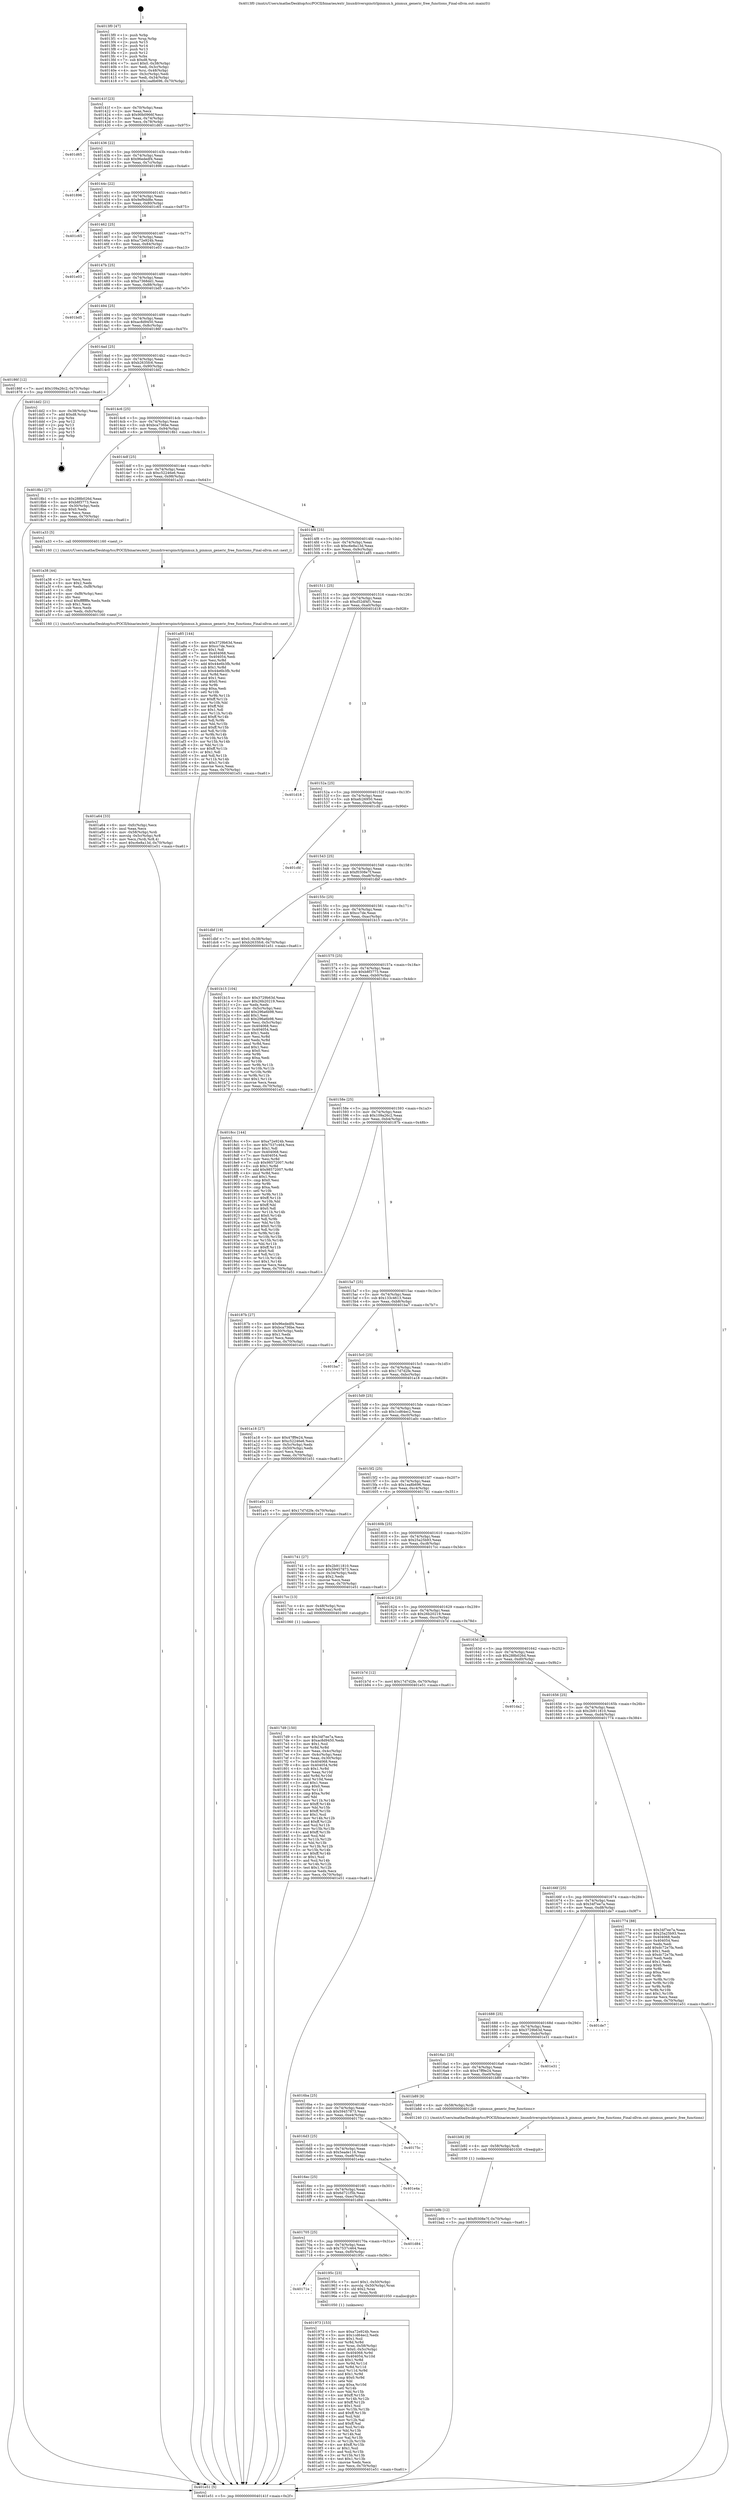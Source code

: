 digraph "0x4013f0" {
  label = "0x4013f0 (/mnt/c/Users/mathe/Desktop/tcc/POCII/binaries/extr_linuxdriverspinctrlpinmux.h_pinmux_generic_free_functions_Final-ollvm.out::main(0))"
  labelloc = "t"
  node[shape=record]

  Entry [label="",width=0.3,height=0.3,shape=circle,fillcolor=black,style=filled]
  "0x40141f" [label="{
     0x40141f [23]\l
     | [instrs]\l
     &nbsp;&nbsp;0x40141f \<+3\>: mov -0x70(%rbp),%eax\l
     &nbsp;&nbsp;0x401422 \<+2\>: mov %eax,%ecx\l
     &nbsp;&nbsp;0x401424 \<+6\>: sub $0x90b0966f,%ecx\l
     &nbsp;&nbsp;0x40142a \<+3\>: mov %eax,-0x74(%rbp)\l
     &nbsp;&nbsp;0x40142d \<+3\>: mov %ecx,-0x78(%rbp)\l
     &nbsp;&nbsp;0x401430 \<+6\>: je 0000000000401d65 \<main+0x975\>\l
  }"]
  "0x401d65" [label="{
     0x401d65\l
  }", style=dashed]
  "0x401436" [label="{
     0x401436 [22]\l
     | [instrs]\l
     &nbsp;&nbsp;0x401436 \<+5\>: jmp 000000000040143b \<main+0x4b\>\l
     &nbsp;&nbsp;0x40143b \<+3\>: mov -0x74(%rbp),%eax\l
     &nbsp;&nbsp;0x40143e \<+5\>: sub $0x96ededf4,%eax\l
     &nbsp;&nbsp;0x401443 \<+3\>: mov %eax,-0x7c(%rbp)\l
     &nbsp;&nbsp;0x401446 \<+6\>: je 0000000000401896 \<main+0x4a6\>\l
  }"]
  Exit [label="",width=0.3,height=0.3,shape=circle,fillcolor=black,style=filled,peripheries=2]
  "0x401896" [label="{
     0x401896\l
  }", style=dashed]
  "0x40144c" [label="{
     0x40144c [22]\l
     | [instrs]\l
     &nbsp;&nbsp;0x40144c \<+5\>: jmp 0000000000401451 \<main+0x61\>\l
     &nbsp;&nbsp;0x401451 \<+3\>: mov -0x74(%rbp),%eax\l
     &nbsp;&nbsp;0x401454 \<+5\>: sub $0x9ef9dd8e,%eax\l
     &nbsp;&nbsp;0x401459 \<+3\>: mov %eax,-0x80(%rbp)\l
     &nbsp;&nbsp;0x40145c \<+6\>: je 0000000000401c65 \<main+0x875\>\l
  }"]
  "0x401b9b" [label="{
     0x401b9b [12]\l
     | [instrs]\l
     &nbsp;&nbsp;0x401b9b \<+7\>: movl $0xf0308e7f,-0x70(%rbp)\l
     &nbsp;&nbsp;0x401ba2 \<+5\>: jmp 0000000000401e51 \<main+0xa61\>\l
  }"]
  "0x401c65" [label="{
     0x401c65\l
  }", style=dashed]
  "0x401462" [label="{
     0x401462 [25]\l
     | [instrs]\l
     &nbsp;&nbsp;0x401462 \<+5\>: jmp 0000000000401467 \<main+0x77\>\l
     &nbsp;&nbsp;0x401467 \<+3\>: mov -0x74(%rbp),%eax\l
     &nbsp;&nbsp;0x40146a \<+5\>: sub $0xa72e924b,%eax\l
     &nbsp;&nbsp;0x40146f \<+6\>: mov %eax,-0x84(%rbp)\l
     &nbsp;&nbsp;0x401475 \<+6\>: je 0000000000401e03 \<main+0xa13\>\l
  }"]
  "0x401b92" [label="{
     0x401b92 [9]\l
     | [instrs]\l
     &nbsp;&nbsp;0x401b92 \<+4\>: mov -0x58(%rbp),%rdi\l
     &nbsp;&nbsp;0x401b96 \<+5\>: call 0000000000401030 \<free@plt\>\l
     | [calls]\l
     &nbsp;&nbsp;0x401030 \{1\} (unknown)\l
  }"]
  "0x401e03" [label="{
     0x401e03\l
  }", style=dashed]
  "0x40147b" [label="{
     0x40147b [25]\l
     | [instrs]\l
     &nbsp;&nbsp;0x40147b \<+5\>: jmp 0000000000401480 \<main+0x90\>\l
     &nbsp;&nbsp;0x401480 \<+3\>: mov -0x74(%rbp),%eax\l
     &nbsp;&nbsp;0x401483 \<+5\>: sub $0xa7368dd1,%eax\l
     &nbsp;&nbsp;0x401488 \<+6\>: mov %eax,-0x88(%rbp)\l
     &nbsp;&nbsp;0x40148e \<+6\>: je 0000000000401bd5 \<main+0x7e5\>\l
  }"]
  "0x401a64" [label="{
     0x401a64 [33]\l
     | [instrs]\l
     &nbsp;&nbsp;0x401a64 \<+6\>: mov -0xfc(%rbp),%ecx\l
     &nbsp;&nbsp;0x401a6a \<+3\>: imul %eax,%ecx\l
     &nbsp;&nbsp;0x401a6d \<+4\>: mov -0x58(%rbp),%rdi\l
     &nbsp;&nbsp;0x401a71 \<+4\>: movslq -0x5c(%rbp),%r8\l
     &nbsp;&nbsp;0x401a75 \<+4\>: mov %ecx,(%rdi,%r8,4)\l
     &nbsp;&nbsp;0x401a79 \<+7\>: movl $0xc6e8a13d,-0x70(%rbp)\l
     &nbsp;&nbsp;0x401a80 \<+5\>: jmp 0000000000401e51 \<main+0xa61\>\l
  }"]
  "0x401bd5" [label="{
     0x401bd5\l
  }", style=dashed]
  "0x401494" [label="{
     0x401494 [25]\l
     | [instrs]\l
     &nbsp;&nbsp;0x401494 \<+5\>: jmp 0000000000401499 \<main+0xa9\>\l
     &nbsp;&nbsp;0x401499 \<+3\>: mov -0x74(%rbp),%eax\l
     &nbsp;&nbsp;0x40149c \<+5\>: sub $0xac8d9450,%eax\l
     &nbsp;&nbsp;0x4014a1 \<+6\>: mov %eax,-0x8c(%rbp)\l
     &nbsp;&nbsp;0x4014a7 \<+6\>: je 000000000040186f \<main+0x47f\>\l
  }"]
  "0x401a38" [label="{
     0x401a38 [44]\l
     | [instrs]\l
     &nbsp;&nbsp;0x401a38 \<+2\>: xor %ecx,%ecx\l
     &nbsp;&nbsp;0x401a3a \<+5\>: mov $0x2,%edx\l
     &nbsp;&nbsp;0x401a3f \<+6\>: mov %edx,-0xf8(%rbp)\l
     &nbsp;&nbsp;0x401a45 \<+1\>: cltd\l
     &nbsp;&nbsp;0x401a46 \<+6\>: mov -0xf8(%rbp),%esi\l
     &nbsp;&nbsp;0x401a4c \<+2\>: idiv %esi\l
     &nbsp;&nbsp;0x401a4e \<+6\>: imul $0xfffffffe,%edx,%edx\l
     &nbsp;&nbsp;0x401a54 \<+3\>: sub $0x1,%ecx\l
     &nbsp;&nbsp;0x401a57 \<+2\>: sub %ecx,%edx\l
     &nbsp;&nbsp;0x401a59 \<+6\>: mov %edx,-0xfc(%rbp)\l
     &nbsp;&nbsp;0x401a5f \<+5\>: call 0000000000401160 \<next_i\>\l
     | [calls]\l
     &nbsp;&nbsp;0x401160 \{1\} (/mnt/c/Users/mathe/Desktop/tcc/POCII/binaries/extr_linuxdriverspinctrlpinmux.h_pinmux_generic_free_functions_Final-ollvm.out::next_i)\l
  }"]
  "0x40186f" [label="{
     0x40186f [12]\l
     | [instrs]\l
     &nbsp;&nbsp;0x40186f \<+7\>: movl $0x109a26c2,-0x70(%rbp)\l
     &nbsp;&nbsp;0x401876 \<+5\>: jmp 0000000000401e51 \<main+0xa61\>\l
  }"]
  "0x4014ad" [label="{
     0x4014ad [25]\l
     | [instrs]\l
     &nbsp;&nbsp;0x4014ad \<+5\>: jmp 00000000004014b2 \<main+0xc2\>\l
     &nbsp;&nbsp;0x4014b2 \<+3\>: mov -0x74(%rbp),%eax\l
     &nbsp;&nbsp;0x4014b5 \<+5\>: sub $0xb2635fc6,%eax\l
     &nbsp;&nbsp;0x4014ba \<+6\>: mov %eax,-0x90(%rbp)\l
     &nbsp;&nbsp;0x4014c0 \<+6\>: je 0000000000401dd2 \<main+0x9e2\>\l
  }"]
  "0x401973" [label="{
     0x401973 [153]\l
     | [instrs]\l
     &nbsp;&nbsp;0x401973 \<+5\>: mov $0xa72e924b,%ecx\l
     &nbsp;&nbsp;0x401978 \<+5\>: mov $0x1cd64ec2,%edx\l
     &nbsp;&nbsp;0x40197d \<+3\>: mov $0x1,%sil\l
     &nbsp;&nbsp;0x401980 \<+3\>: xor %r8d,%r8d\l
     &nbsp;&nbsp;0x401983 \<+4\>: mov %rax,-0x58(%rbp)\l
     &nbsp;&nbsp;0x401987 \<+7\>: movl $0x0,-0x5c(%rbp)\l
     &nbsp;&nbsp;0x40198e \<+8\>: mov 0x404068,%r9d\l
     &nbsp;&nbsp;0x401996 \<+8\>: mov 0x404054,%r10d\l
     &nbsp;&nbsp;0x40199e \<+4\>: sub $0x1,%r8d\l
     &nbsp;&nbsp;0x4019a2 \<+3\>: mov %r9d,%r11d\l
     &nbsp;&nbsp;0x4019a5 \<+3\>: add %r8d,%r11d\l
     &nbsp;&nbsp;0x4019a8 \<+4\>: imul %r11d,%r9d\l
     &nbsp;&nbsp;0x4019ac \<+4\>: and $0x1,%r9d\l
     &nbsp;&nbsp;0x4019b0 \<+4\>: cmp $0x0,%r9d\l
     &nbsp;&nbsp;0x4019b4 \<+3\>: sete %bl\l
     &nbsp;&nbsp;0x4019b7 \<+4\>: cmp $0xa,%r10d\l
     &nbsp;&nbsp;0x4019bb \<+4\>: setl %r14b\l
     &nbsp;&nbsp;0x4019bf \<+3\>: mov %bl,%r15b\l
     &nbsp;&nbsp;0x4019c2 \<+4\>: xor $0xff,%r15b\l
     &nbsp;&nbsp;0x4019c6 \<+3\>: mov %r14b,%r12b\l
     &nbsp;&nbsp;0x4019c9 \<+4\>: xor $0xff,%r12b\l
     &nbsp;&nbsp;0x4019cd \<+4\>: xor $0x1,%sil\l
     &nbsp;&nbsp;0x4019d1 \<+3\>: mov %r15b,%r13b\l
     &nbsp;&nbsp;0x4019d4 \<+4\>: and $0xff,%r13b\l
     &nbsp;&nbsp;0x4019d8 \<+3\>: and %sil,%bl\l
     &nbsp;&nbsp;0x4019db \<+3\>: mov %r12b,%al\l
     &nbsp;&nbsp;0x4019de \<+2\>: and $0xff,%al\l
     &nbsp;&nbsp;0x4019e0 \<+3\>: and %sil,%r14b\l
     &nbsp;&nbsp;0x4019e3 \<+3\>: or %bl,%r13b\l
     &nbsp;&nbsp;0x4019e6 \<+3\>: or %r14b,%al\l
     &nbsp;&nbsp;0x4019e9 \<+3\>: xor %al,%r13b\l
     &nbsp;&nbsp;0x4019ec \<+3\>: or %r12b,%r15b\l
     &nbsp;&nbsp;0x4019ef \<+4\>: xor $0xff,%r15b\l
     &nbsp;&nbsp;0x4019f3 \<+4\>: or $0x1,%sil\l
     &nbsp;&nbsp;0x4019f7 \<+3\>: and %sil,%r15b\l
     &nbsp;&nbsp;0x4019fa \<+3\>: or %r15b,%r13b\l
     &nbsp;&nbsp;0x4019fd \<+4\>: test $0x1,%r13b\l
     &nbsp;&nbsp;0x401a01 \<+3\>: cmovne %edx,%ecx\l
     &nbsp;&nbsp;0x401a04 \<+3\>: mov %ecx,-0x70(%rbp)\l
     &nbsp;&nbsp;0x401a07 \<+5\>: jmp 0000000000401e51 \<main+0xa61\>\l
  }"]
  "0x401dd2" [label="{
     0x401dd2 [21]\l
     | [instrs]\l
     &nbsp;&nbsp;0x401dd2 \<+3\>: mov -0x38(%rbp),%eax\l
     &nbsp;&nbsp;0x401dd5 \<+7\>: add $0xd8,%rsp\l
     &nbsp;&nbsp;0x401ddc \<+1\>: pop %rbx\l
     &nbsp;&nbsp;0x401ddd \<+2\>: pop %r12\l
     &nbsp;&nbsp;0x401ddf \<+2\>: pop %r13\l
     &nbsp;&nbsp;0x401de1 \<+2\>: pop %r14\l
     &nbsp;&nbsp;0x401de3 \<+2\>: pop %r15\l
     &nbsp;&nbsp;0x401de5 \<+1\>: pop %rbp\l
     &nbsp;&nbsp;0x401de6 \<+1\>: ret\l
  }"]
  "0x4014c6" [label="{
     0x4014c6 [25]\l
     | [instrs]\l
     &nbsp;&nbsp;0x4014c6 \<+5\>: jmp 00000000004014cb \<main+0xdb\>\l
     &nbsp;&nbsp;0x4014cb \<+3\>: mov -0x74(%rbp),%eax\l
     &nbsp;&nbsp;0x4014ce \<+5\>: sub $0xbca736be,%eax\l
     &nbsp;&nbsp;0x4014d3 \<+6\>: mov %eax,-0x94(%rbp)\l
     &nbsp;&nbsp;0x4014d9 \<+6\>: je 00000000004018b1 \<main+0x4c1\>\l
  }"]
  "0x40171e" [label="{
     0x40171e\l
  }", style=dashed]
  "0x4018b1" [label="{
     0x4018b1 [27]\l
     | [instrs]\l
     &nbsp;&nbsp;0x4018b1 \<+5\>: mov $0x288b026d,%eax\l
     &nbsp;&nbsp;0x4018b6 \<+5\>: mov $0xb8f3773,%ecx\l
     &nbsp;&nbsp;0x4018bb \<+3\>: mov -0x30(%rbp),%edx\l
     &nbsp;&nbsp;0x4018be \<+3\>: cmp $0x0,%edx\l
     &nbsp;&nbsp;0x4018c1 \<+3\>: cmove %ecx,%eax\l
     &nbsp;&nbsp;0x4018c4 \<+3\>: mov %eax,-0x70(%rbp)\l
     &nbsp;&nbsp;0x4018c7 \<+5\>: jmp 0000000000401e51 \<main+0xa61\>\l
  }"]
  "0x4014df" [label="{
     0x4014df [25]\l
     | [instrs]\l
     &nbsp;&nbsp;0x4014df \<+5\>: jmp 00000000004014e4 \<main+0xf4\>\l
     &nbsp;&nbsp;0x4014e4 \<+3\>: mov -0x74(%rbp),%eax\l
     &nbsp;&nbsp;0x4014e7 \<+5\>: sub $0xc52246e6,%eax\l
     &nbsp;&nbsp;0x4014ec \<+6\>: mov %eax,-0x98(%rbp)\l
     &nbsp;&nbsp;0x4014f2 \<+6\>: je 0000000000401a33 \<main+0x643\>\l
  }"]
  "0x40195c" [label="{
     0x40195c [23]\l
     | [instrs]\l
     &nbsp;&nbsp;0x40195c \<+7\>: movl $0x1,-0x50(%rbp)\l
     &nbsp;&nbsp;0x401963 \<+4\>: movslq -0x50(%rbp),%rax\l
     &nbsp;&nbsp;0x401967 \<+4\>: shl $0x2,%rax\l
     &nbsp;&nbsp;0x40196b \<+3\>: mov %rax,%rdi\l
     &nbsp;&nbsp;0x40196e \<+5\>: call 0000000000401050 \<malloc@plt\>\l
     | [calls]\l
     &nbsp;&nbsp;0x401050 \{1\} (unknown)\l
  }"]
  "0x401a33" [label="{
     0x401a33 [5]\l
     | [instrs]\l
     &nbsp;&nbsp;0x401a33 \<+5\>: call 0000000000401160 \<next_i\>\l
     | [calls]\l
     &nbsp;&nbsp;0x401160 \{1\} (/mnt/c/Users/mathe/Desktop/tcc/POCII/binaries/extr_linuxdriverspinctrlpinmux.h_pinmux_generic_free_functions_Final-ollvm.out::next_i)\l
  }"]
  "0x4014f8" [label="{
     0x4014f8 [25]\l
     | [instrs]\l
     &nbsp;&nbsp;0x4014f8 \<+5\>: jmp 00000000004014fd \<main+0x10d\>\l
     &nbsp;&nbsp;0x4014fd \<+3\>: mov -0x74(%rbp),%eax\l
     &nbsp;&nbsp;0x401500 \<+5\>: sub $0xc6e8a13d,%eax\l
     &nbsp;&nbsp;0x401505 \<+6\>: mov %eax,-0x9c(%rbp)\l
     &nbsp;&nbsp;0x40150b \<+6\>: je 0000000000401a85 \<main+0x695\>\l
  }"]
  "0x401705" [label="{
     0x401705 [25]\l
     | [instrs]\l
     &nbsp;&nbsp;0x401705 \<+5\>: jmp 000000000040170a \<main+0x31a\>\l
     &nbsp;&nbsp;0x40170a \<+3\>: mov -0x74(%rbp),%eax\l
     &nbsp;&nbsp;0x40170d \<+5\>: sub $0x7537c464,%eax\l
     &nbsp;&nbsp;0x401712 \<+6\>: mov %eax,-0xf0(%rbp)\l
     &nbsp;&nbsp;0x401718 \<+6\>: je 000000000040195c \<main+0x56c\>\l
  }"]
  "0x401a85" [label="{
     0x401a85 [144]\l
     | [instrs]\l
     &nbsp;&nbsp;0x401a85 \<+5\>: mov $0x3729b63d,%eax\l
     &nbsp;&nbsp;0x401a8a \<+5\>: mov $0xcc7de,%ecx\l
     &nbsp;&nbsp;0x401a8f \<+2\>: mov $0x1,%dl\l
     &nbsp;&nbsp;0x401a91 \<+7\>: mov 0x404068,%esi\l
     &nbsp;&nbsp;0x401a98 \<+7\>: mov 0x404054,%edi\l
     &nbsp;&nbsp;0x401a9f \<+3\>: mov %esi,%r8d\l
     &nbsp;&nbsp;0x401aa2 \<+7\>: add $0x44e6b3fb,%r8d\l
     &nbsp;&nbsp;0x401aa9 \<+4\>: sub $0x1,%r8d\l
     &nbsp;&nbsp;0x401aad \<+7\>: sub $0x44e6b3fb,%r8d\l
     &nbsp;&nbsp;0x401ab4 \<+4\>: imul %r8d,%esi\l
     &nbsp;&nbsp;0x401ab8 \<+3\>: and $0x1,%esi\l
     &nbsp;&nbsp;0x401abb \<+3\>: cmp $0x0,%esi\l
     &nbsp;&nbsp;0x401abe \<+4\>: sete %r9b\l
     &nbsp;&nbsp;0x401ac2 \<+3\>: cmp $0xa,%edi\l
     &nbsp;&nbsp;0x401ac5 \<+4\>: setl %r10b\l
     &nbsp;&nbsp;0x401ac9 \<+3\>: mov %r9b,%r11b\l
     &nbsp;&nbsp;0x401acc \<+4\>: xor $0xff,%r11b\l
     &nbsp;&nbsp;0x401ad0 \<+3\>: mov %r10b,%bl\l
     &nbsp;&nbsp;0x401ad3 \<+3\>: xor $0xff,%bl\l
     &nbsp;&nbsp;0x401ad6 \<+3\>: xor $0x1,%dl\l
     &nbsp;&nbsp;0x401ad9 \<+3\>: mov %r11b,%r14b\l
     &nbsp;&nbsp;0x401adc \<+4\>: and $0xff,%r14b\l
     &nbsp;&nbsp;0x401ae0 \<+3\>: and %dl,%r9b\l
     &nbsp;&nbsp;0x401ae3 \<+3\>: mov %bl,%r15b\l
     &nbsp;&nbsp;0x401ae6 \<+4\>: and $0xff,%r15b\l
     &nbsp;&nbsp;0x401aea \<+3\>: and %dl,%r10b\l
     &nbsp;&nbsp;0x401aed \<+3\>: or %r9b,%r14b\l
     &nbsp;&nbsp;0x401af0 \<+3\>: or %r10b,%r15b\l
     &nbsp;&nbsp;0x401af3 \<+3\>: xor %r15b,%r14b\l
     &nbsp;&nbsp;0x401af6 \<+3\>: or %bl,%r11b\l
     &nbsp;&nbsp;0x401af9 \<+4\>: xor $0xff,%r11b\l
     &nbsp;&nbsp;0x401afd \<+3\>: or $0x1,%dl\l
     &nbsp;&nbsp;0x401b00 \<+3\>: and %dl,%r11b\l
     &nbsp;&nbsp;0x401b03 \<+3\>: or %r11b,%r14b\l
     &nbsp;&nbsp;0x401b06 \<+4\>: test $0x1,%r14b\l
     &nbsp;&nbsp;0x401b0a \<+3\>: cmovne %ecx,%eax\l
     &nbsp;&nbsp;0x401b0d \<+3\>: mov %eax,-0x70(%rbp)\l
     &nbsp;&nbsp;0x401b10 \<+5\>: jmp 0000000000401e51 \<main+0xa61\>\l
  }"]
  "0x401511" [label="{
     0x401511 [25]\l
     | [instrs]\l
     &nbsp;&nbsp;0x401511 \<+5\>: jmp 0000000000401516 \<main+0x126\>\l
     &nbsp;&nbsp;0x401516 \<+3\>: mov -0x74(%rbp),%eax\l
     &nbsp;&nbsp;0x401519 \<+5\>: sub $0xd52df4f1,%eax\l
     &nbsp;&nbsp;0x40151e \<+6\>: mov %eax,-0xa0(%rbp)\l
     &nbsp;&nbsp;0x401524 \<+6\>: je 0000000000401d18 \<main+0x928\>\l
  }"]
  "0x401d84" [label="{
     0x401d84\l
  }", style=dashed]
  "0x401d18" [label="{
     0x401d18\l
  }", style=dashed]
  "0x40152a" [label="{
     0x40152a [25]\l
     | [instrs]\l
     &nbsp;&nbsp;0x40152a \<+5\>: jmp 000000000040152f \<main+0x13f\>\l
     &nbsp;&nbsp;0x40152f \<+3\>: mov -0x74(%rbp),%eax\l
     &nbsp;&nbsp;0x401532 \<+5\>: sub $0xefc26950,%eax\l
     &nbsp;&nbsp;0x401537 \<+6\>: mov %eax,-0xa4(%rbp)\l
     &nbsp;&nbsp;0x40153d \<+6\>: je 0000000000401cfd \<main+0x90d\>\l
  }"]
  "0x4016ec" [label="{
     0x4016ec [25]\l
     | [instrs]\l
     &nbsp;&nbsp;0x4016ec \<+5\>: jmp 00000000004016f1 \<main+0x301\>\l
     &nbsp;&nbsp;0x4016f1 \<+3\>: mov -0x74(%rbp),%eax\l
     &nbsp;&nbsp;0x4016f4 \<+5\>: sub $0x6d721f5b,%eax\l
     &nbsp;&nbsp;0x4016f9 \<+6\>: mov %eax,-0xec(%rbp)\l
     &nbsp;&nbsp;0x4016ff \<+6\>: je 0000000000401d84 \<main+0x994\>\l
  }"]
  "0x401cfd" [label="{
     0x401cfd\l
  }", style=dashed]
  "0x401543" [label="{
     0x401543 [25]\l
     | [instrs]\l
     &nbsp;&nbsp;0x401543 \<+5\>: jmp 0000000000401548 \<main+0x158\>\l
     &nbsp;&nbsp;0x401548 \<+3\>: mov -0x74(%rbp),%eax\l
     &nbsp;&nbsp;0x40154b \<+5\>: sub $0xf0308e7f,%eax\l
     &nbsp;&nbsp;0x401550 \<+6\>: mov %eax,-0xa8(%rbp)\l
     &nbsp;&nbsp;0x401556 \<+6\>: je 0000000000401dbf \<main+0x9cf\>\l
  }"]
  "0x401e4a" [label="{
     0x401e4a\l
  }", style=dashed]
  "0x401dbf" [label="{
     0x401dbf [19]\l
     | [instrs]\l
     &nbsp;&nbsp;0x401dbf \<+7\>: movl $0x0,-0x38(%rbp)\l
     &nbsp;&nbsp;0x401dc6 \<+7\>: movl $0xb2635fc6,-0x70(%rbp)\l
     &nbsp;&nbsp;0x401dcd \<+5\>: jmp 0000000000401e51 \<main+0xa61\>\l
  }"]
  "0x40155c" [label="{
     0x40155c [25]\l
     | [instrs]\l
     &nbsp;&nbsp;0x40155c \<+5\>: jmp 0000000000401561 \<main+0x171\>\l
     &nbsp;&nbsp;0x401561 \<+3\>: mov -0x74(%rbp),%eax\l
     &nbsp;&nbsp;0x401564 \<+5\>: sub $0xcc7de,%eax\l
     &nbsp;&nbsp;0x401569 \<+6\>: mov %eax,-0xac(%rbp)\l
     &nbsp;&nbsp;0x40156f \<+6\>: je 0000000000401b15 \<main+0x725\>\l
  }"]
  "0x4016d3" [label="{
     0x4016d3 [25]\l
     | [instrs]\l
     &nbsp;&nbsp;0x4016d3 \<+5\>: jmp 00000000004016d8 \<main+0x2e8\>\l
     &nbsp;&nbsp;0x4016d8 \<+3\>: mov -0x74(%rbp),%eax\l
     &nbsp;&nbsp;0x4016db \<+5\>: sub $0x5eade116,%eax\l
     &nbsp;&nbsp;0x4016e0 \<+6\>: mov %eax,-0xe8(%rbp)\l
     &nbsp;&nbsp;0x4016e6 \<+6\>: je 0000000000401e4a \<main+0xa5a\>\l
  }"]
  "0x401b15" [label="{
     0x401b15 [104]\l
     | [instrs]\l
     &nbsp;&nbsp;0x401b15 \<+5\>: mov $0x3729b63d,%eax\l
     &nbsp;&nbsp;0x401b1a \<+5\>: mov $0x26b20219,%ecx\l
     &nbsp;&nbsp;0x401b1f \<+2\>: xor %edx,%edx\l
     &nbsp;&nbsp;0x401b21 \<+3\>: mov -0x5c(%rbp),%esi\l
     &nbsp;&nbsp;0x401b24 \<+6\>: add $0x296a6b98,%esi\l
     &nbsp;&nbsp;0x401b2a \<+3\>: add $0x1,%esi\l
     &nbsp;&nbsp;0x401b2d \<+6\>: sub $0x296a6b98,%esi\l
     &nbsp;&nbsp;0x401b33 \<+3\>: mov %esi,-0x5c(%rbp)\l
     &nbsp;&nbsp;0x401b36 \<+7\>: mov 0x404068,%esi\l
     &nbsp;&nbsp;0x401b3d \<+7\>: mov 0x404054,%edi\l
     &nbsp;&nbsp;0x401b44 \<+3\>: sub $0x1,%edx\l
     &nbsp;&nbsp;0x401b47 \<+3\>: mov %esi,%r8d\l
     &nbsp;&nbsp;0x401b4a \<+3\>: add %edx,%r8d\l
     &nbsp;&nbsp;0x401b4d \<+4\>: imul %r8d,%esi\l
     &nbsp;&nbsp;0x401b51 \<+3\>: and $0x1,%esi\l
     &nbsp;&nbsp;0x401b54 \<+3\>: cmp $0x0,%esi\l
     &nbsp;&nbsp;0x401b57 \<+4\>: sete %r9b\l
     &nbsp;&nbsp;0x401b5b \<+3\>: cmp $0xa,%edi\l
     &nbsp;&nbsp;0x401b5e \<+4\>: setl %r10b\l
     &nbsp;&nbsp;0x401b62 \<+3\>: mov %r9b,%r11b\l
     &nbsp;&nbsp;0x401b65 \<+3\>: and %r10b,%r11b\l
     &nbsp;&nbsp;0x401b68 \<+3\>: xor %r10b,%r9b\l
     &nbsp;&nbsp;0x401b6b \<+3\>: or %r9b,%r11b\l
     &nbsp;&nbsp;0x401b6e \<+4\>: test $0x1,%r11b\l
     &nbsp;&nbsp;0x401b72 \<+3\>: cmovne %ecx,%eax\l
     &nbsp;&nbsp;0x401b75 \<+3\>: mov %eax,-0x70(%rbp)\l
     &nbsp;&nbsp;0x401b78 \<+5\>: jmp 0000000000401e51 \<main+0xa61\>\l
  }"]
  "0x401575" [label="{
     0x401575 [25]\l
     | [instrs]\l
     &nbsp;&nbsp;0x401575 \<+5\>: jmp 000000000040157a \<main+0x18a\>\l
     &nbsp;&nbsp;0x40157a \<+3\>: mov -0x74(%rbp),%eax\l
     &nbsp;&nbsp;0x40157d \<+5\>: sub $0xb8f3773,%eax\l
     &nbsp;&nbsp;0x401582 \<+6\>: mov %eax,-0xb0(%rbp)\l
     &nbsp;&nbsp;0x401588 \<+6\>: je 00000000004018cc \<main+0x4dc\>\l
  }"]
  "0x40175c" [label="{
     0x40175c\l
  }", style=dashed]
  "0x4018cc" [label="{
     0x4018cc [144]\l
     | [instrs]\l
     &nbsp;&nbsp;0x4018cc \<+5\>: mov $0xa72e924b,%eax\l
     &nbsp;&nbsp;0x4018d1 \<+5\>: mov $0x7537c464,%ecx\l
     &nbsp;&nbsp;0x4018d6 \<+2\>: mov $0x1,%dl\l
     &nbsp;&nbsp;0x4018d8 \<+7\>: mov 0x404068,%esi\l
     &nbsp;&nbsp;0x4018df \<+7\>: mov 0x404054,%edi\l
     &nbsp;&nbsp;0x4018e6 \<+3\>: mov %esi,%r8d\l
     &nbsp;&nbsp;0x4018e9 \<+7\>: sub $0x98572007,%r8d\l
     &nbsp;&nbsp;0x4018f0 \<+4\>: sub $0x1,%r8d\l
     &nbsp;&nbsp;0x4018f4 \<+7\>: add $0x98572007,%r8d\l
     &nbsp;&nbsp;0x4018fb \<+4\>: imul %r8d,%esi\l
     &nbsp;&nbsp;0x4018ff \<+3\>: and $0x1,%esi\l
     &nbsp;&nbsp;0x401902 \<+3\>: cmp $0x0,%esi\l
     &nbsp;&nbsp;0x401905 \<+4\>: sete %r9b\l
     &nbsp;&nbsp;0x401909 \<+3\>: cmp $0xa,%edi\l
     &nbsp;&nbsp;0x40190c \<+4\>: setl %r10b\l
     &nbsp;&nbsp;0x401910 \<+3\>: mov %r9b,%r11b\l
     &nbsp;&nbsp;0x401913 \<+4\>: xor $0xff,%r11b\l
     &nbsp;&nbsp;0x401917 \<+3\>: mov %r10b,%bl\l
     &nbsp;&nbsp;0x40191a \<+3\>: xor $0xff,%bl\l
     &nbsp;&nbsp;0x40191d \<+3\>: xor $0x0,%dl\l
     &nbsp;&nbsp;0x401920 \<+3\>: mov %r11b,%r14b\l
     &nbsp;&nbsp;0x401923 \<+4\>: and $0x0,%r14b\l
     &nbsp;&nbsp;0x401927 \<+3\>: and %dl,%r9b\l
     &nbsp;&nbsp;0x40192a \<+3\>: mov %bl,%r15b\l
     &nbsp;&nbsp;0x40192d \<+4\>: and $0x0,%r15b\l
     &nbsp;&nbsp;0x401931 \<+3\>: and %dl,%r10b\l
     &nbsp;&nbsp;0x401934 \<+3\>: or %r9b,%r14b\l
     &nbsp;&nbsp;0x401937 \<+3\>: or %r10b,%r15b\l
     &nbsp;&nbsp;0x40193a \<+3\>: xor %r15b,%r14b\l
     &nbsp;&nbsp;0x40193d \<+3\>: or %bl,%r11b\l
     &nbsp;&nbsp;0x401940 \<+4\>: xor $0xff,%r11b\l
     &nbsp;&nbsp;0x401944 \<+3\>: or $0x0,%dl\l
     &nbsp;&nbsp;0x401947 \<+3\>: and %dl,%r11b\l
     &nbsp;&nbsp;0x40194a \<+3\>: or %r11b,%r14b\l
     &nbsp;&nbsp;0x40194d \<+4\>: test $0x1,%r14b\l
     &nbsp;&nbsp;0x401951 \<+3\>: cmovne %ecx,%eax\l
     &nbsp;&nbsp;0x401954 \<+3\>: mov %eax,-0x70(%rbp)\l
     &nbsp;&nbsp;0x401957 \<+5\>: jmp 0000000000401e51 \<main+0xa61\>\l
  }"]
  "0x40158e" [label="{
     0x40158e [25]\l
     | [instrs]\l
     &nbsp;&nbsp;0x40158e \<+5\>: jmp 0000000000401593 \<main+0x1a3\>\l
     &nbsp;&nbsp;0x401593 \<+3\>: mov -0x74(%rbp),%eax\l
     &nbsp;&nbsp;0x401596 \<+5\>: sub $0x109a26c2,%eax\l
     &nbsp;&nbsp;0x40159b \<+6\>: mov %eax,-0xb4(%rbp)\l
     &nbsp;&nbsp;0x4015a1 \<+6\>: je 000000000040187b \<main+0x48b\>\l
  }"]
  "0x4016ba" [label="{
     0x4016ba [25]\l
     | [instrs]\l
     &nbsp;&nbsp;0x4016ba \<+5\>: jmp 00000000004016bf \<main+0x2cf\>\l
     &nbsp;&nbsp;0x4016bf \<+3\>: mov -0x74(%rbp),%eax\l
     &nbsp;&nbsp;0x4016c2 \<+5\>: sub $0x59457873,%eax\l
     &nbsp;&nbsp;0x4016c7 \<+6\>: mov %eax,-0xe4(%rbp)\l
     &nbsp;&nbsp;0x4016cd \<+6\>: je 000000000040175c \<main+0x36c\>\l
  }"]
  "0x40187b" [label="{
     0x40187b [27]\l
     | [instrs]\l
     &nbsp;&nbsp;0x40187b \<+5\>: mov $0x96ededf4,%eax\l
     &nbsp;&nbsp;0x401880 \<+5\>: mov $0xbca736be,%ecx\l
     &nbsp;&nbsp;0x401885 \<+3\>: mov -0x30(%rbp),%edx\l
     &nbsp;&nbsp;0x401888 \<+3\>: cmp $0x1,%edx\l
     &nbsp;&nbsp;0x40188b \<+3\>: cmovl %ecx,%eax\l
     &nbsp;&nbsp;0x40188e \<+3\>: mov %eax,-0x70(%rbp)\l
     &nbsp;&nbsp;0x401891 \<+5\>: jmp 0000000000401e51 \<main+0xa61\>\l
  }"]
  "0x4015a7" [label="{
     0x4015a7 [25]\l
     | [instrs]\l
     &nbsp;&nbsp;0x4015a7 \<+5\>: jmp 00000000004015ac \<main+0x1bc\>\l
     &nbsp;&nbsp;0x4015ac \<+3\>: mov -0x74(%rbp),%eax\l
     &nbsp;&nbsp;0x4015af \<+5\>: sub $0x133c4613,%eax\l
     &nbsp;&nbsp;0x4015b4 \<+6\>: mov %eax,-0xb8(%rbp)\l
     &nbsp;&nbsp;0x4015ba \<+6\>: je 0000000000401ba7 \<main+0x7b7\>\l
  }"]
  "0x401b89" [label="{
     0x401b89 [9]\l
     | [instrs]\l
     &nbsp;&nbsp;0x401b89 \<+4\>: mov -0x58(%rbp),%rdi\l
     &nbsp;&nbsp;0x401b8d \<+5\>: call 0000000000401240 \<pinmux_generic_free_functions\>\l
     | [calls]\l
     &nbsp;&nbsp;0x401240 \{1\} (/mnt/c/Users/mathe/Desktop/tcc/POCII/binaries/extr_linuxdriverspinctrlpinmux.h_pinmux_generic_free_functions_Final-ollvm.out::pinmux_generic_free_functions)\l
  }"]
  "0x401ba7" [label="{
     0x401ba7\l
  }", style=dashed]
  "0x4015c0" [label="{
     0x4015c0 [25]\l
     | [instrs]\l
     &nbsp;&nbsp;0x4015c0 \<+5\>: jmp 00000000004015c5 \<main+0x1d5\>\l
     &nbsp;&nbsp;0x4015c5 \<+3\>: mov -0x74(%rbp),%eax\l
     &nbsp;&nbsp;0x4015c8 \<+5\>: sub $0x17d7d2fe,%eax\l
     &nbsp;&nbsp;0x4015cd \<+6\>: mov %eax,-0xbc(%rbp)\l
     &nbsp;&nbsp;0x4015d3 \<+6\>: je 0000000000401a18 \<main+0x628\>\l
  }"]
  "0x4016a1" [label="{
     0x4016a1 [25]\l
     | [instrs]\l
     &nbsp;&nbsp;0x4016a1 \<+5\>: jmp 00000000004016a6 \<main+0x2b6\>\l
     &nbsp;&nbsp;0x4016a6 \<+3\>: mov -0x74(%rbp),%eax\l
     &nbsp;&nbsp;0x4016a9 \<+5\>: sub $0x47ff9e24,%eax\l
     &nbsp;&nbsp;0x4016ae \<+6\>: mov %eax,-0xe0(%rbp)\l
     &nbsp;&nbsp;0x4016b4 \<+6\>: je 0000000000401b89 \<main+0x799\>\l
  }"]
  "0x401a18" [label="{
     0x401a18 [27]\l
     | [instrs]\l
     &nbsp;&nbsp;0x401a18 \<+5\>: mov $0x47ff9e24,%eax\l
     &nbsp;&nbsp;0x401a1d \<+5\>: mov $0xc52246e6,%ecx\l
     &nbsp;&nbsp;0x401a22 \<+3\>: mov -0x5c(%rbp),%edx\l
     &nbsp;&nbsp;0x401a25 \<+3\>: cmp -0x50(%rbp),%edx\l
     &nbsp;&nbsp;0x401a28 \<+3\>: cmovl %ecx,%eax\l
     &nbsp;&nbsp;0x401a2b \<+3\>: mov %eax,-0x70(%rbp)\l
     &nbsp;&nbsp;0x401a2e \<+5\>: jmp 0000000000401e51 \<main+0xa61\>\l
  }"]
  "0x4015d9" [label="{
     0x4015d9 [25]\l
     | [instrs]\l
     &nbsp;&nbsp;0x4015d9 \<+5\>: jmp 00000000004015de \<main+0x1ee\>\l
     &nbsp;&nbsp;0x4015de \<+3\>: mov -0x74(%rbp),%eax\l
     &nbsp;&nbsp;0x4015e1 \<+5\>: sub $0x1cd64ec2,%eax\l
     &nbsp;&nbsp;0x4015e6 \<+6\>: mov %eax,-0xc0(%rbp)\l
     &nbsp;&nbsp;0x4015ec \<+6\>: je 0000000000401a0c \<main+0x61c\>\l
  }"]
  "0x401e31" [label="{
     0x401e31\l
  }", style=dashed]
  "0x401a0c" [label="{
     0x401a0c [12]\l
     | [instrs]\l
     &nbsp;&nbsp;0x401a0c \<+7\>: movl $0x17d7d2fe,-0x70(%rbp)\l
     &nbsp;&nbsp;0x401a13 \<+5\>: jmp 0000000000401e51 \<main+0xa61\>\l
  }"]
  "0x4015f2" [label="{
     0x4015f2 [25]\l
     | [instrs]\l
     &nbsp;&nbsp;0x4015f2 \<+5\>: jmp 00000000004015f7 \<main+0x207\>\l
     &nbsp;&nbsp;0x4015f7 \<+3\>: mov -0x74(%rbp),%eax\l
     &nbsp;&nbsp;0x4015fa \<+5\>: sub $0x1ea8b696,%eax\l
     &nbsp;&nbsp;0x4015ff \<+6\>: mov %eax,-0xc4(%rbp)\l
     &nbsp;&nbsp;0x401605 \<+6\>: je 0000000000401741 \<main+0x351\>\l
  }"]
  "0x401688" [label="{
     0x401688 [25]\l
     | [instrs]\l
     &nbsp;&nbsp;0x401688 \<+5\>: jmp 000000000040168d \<main+0x29d\>\l
     &nbsp;&nbsp;0x40168d \<+3\>: mov -0x74(%rbp),%eax\l
     &nbsp;&nbsp;0x401690 \<+5\>: sub $0x3729b63d,%eax\l
     &nbsp;&nbsp;0x401695 \<+6\>: mov %eax,-0xdc(%rbp)\l
     &nbsp;&nbsp;0x40169b \<+6\>: je 0000000000401e31 \<main+0xa41\>\l
  }"]
  "0x401741" [label="{
     0x401741 [27]\l
     | [instrs]\l
     &nbsp;&nbsp;0x401741 \<+5\>: mov $0x2b911810,%eax\l
     &nbsp;&nbsp;0x401746 \<+5\>: mov $0x59457873,%ecx\l
     &nbsp;&nbsp;0x40174b \<+3\>: mov -0x34(%rbp),%edx\l
     &nbsp;&nbsp;0x40174e \<+3\>: cmp $0x2,%edx\l
     &nbsp;&nbsp;0x401751 \<+3\>: cmovne %ecx,%eax\l
     &nbsp;&nbsp;0x401754 \<+3\>: mov %eax,-0x70(%rbp)\l
     &nbsp;&nbsp;0x401757 \<+5\>: jmp 0000000000401e51 \<main+0xa61\>\l
  }"]
  "0x40160b" [label="{
     0x40160b [25]\l
     | [instrs]\l
     &nbsp;&nbsp;0x40160b \<+5\>: jmp 0000000000401610 \<main+0x220\>\l
     &nbsp;&nbsp;0x401610 \<+3\>: mov -0x74(%rbp),%eax\l
     &nbsp;&nbsp;0x401613 \<+5\>: sub $0x25a25b93,%eax\l
     &nbsp;&nbsp;0x401618 \<+6\>: mov %eax,-0xc8(%rbp)\l
     &nbsp;&nbsp;0x40161e \<+6\>: je 00000000004017cc \<main+0x3dc\>\l
  }"]
  "0x401e51" [label="{
     0x401e51 [5]\l
     | [instrs]\l
     &nbsp;&nbsp;0x401e51 \<+5\>: jmp 000000000040141f \<main+0x2f\>\l
  }"]
  "0x4013f0" [label="{
     0x4013f0 [47]\l
     | [instrs]\l
     &nbsp;&nbsp;0x4013f0 \<+1\>: push %rbp\l
     &nbsp;&nbsp;0x4013f1 \<+3\>: mov %rsp,%rbp\l
     &nbsp;&nbsp;0x4013f4 \<+2\>: push %r15\l
     &nbsp;&nbsp;0x4013f6 \<+2\>: push %r14\l
     &nbsp;&nbsp;0x4013f8 \<+2\>: push %r13\l
     &nbsp;&nbsp;0x4013fa \<+2\>: push %r12\l
     &nbsp;&nbsp;0x4013fc \<+1\>: push %rbx\l
     &nbsp;&nbsp;0x4013fd \<+7\>: sub $0xd8,%rsp\l
     &nbsp;&nbsp;0x401404 \<+7\>: movl $0x0,-0x38(%rbp)\l
     &nbsp;&nbsp;0x40140b \<+3\>: mov %edi,-0x3c(%rbp)\l
     &nbsp;&nbsp;0x40140e \<+4\>: mov %rsi,-0x48(%rbp)\l
     &nbsp;&nbsp;0x401412 \<+3\>: mov -0x3c(%rbp),%edi\l
     &nbsp;&nbsp;0x401415 \<+3\>: mov %edi,-0x34(%rbp)\l
     &nbsp;&nbsp;0x401418 \<+7\>: movl $0x1ea8b696,-0x70(%rbp)\l
  }"]
  "0x401de7" [label="{
     0x401de7\l
  }", style=dashed]
  "0x4017cc" [label="{
     0x4017cc [13]\l
     | [instrs]\l
     &nbsp;&nbsp;0x4017cc \<+4\>: mov -0x48(%rbp),%rax\l
     &nbsp;&nbsp;0x4017d0 \<+4\>: mov 0x8(%rax),%rdi\l
     &nbsp;&nbsp;0x4017d4 \<+5\>: call 0000000000401060 \<atoi@plt\>\l
     | [calls]\l
     &nbsp;&nbsp;0x401060 \{1\} (unknown)\l
  }"]
  "0x401624" [label="{
     0x401624 [25]\l
     | [instrs]\l
     &nbsp;&nbsp;0x401624 \<+5\>: jmp 0000000000401629 \<main+0x239\>\l
     &nbsp;&nbsp;0x401629 \<+3\>: mov -0x74(%rbp),%eax\l
     &nbsp;&nbsp;0x40162c \<+5\>: sub $0x26b20219,%eax\l
     &nbsp;&nbsp;0x401631 \<+6\>: mov %eax,-0xcc(%rbp)\l
     &nbsp;&nbsp;0x401637 \<+6\>: je 0000000000401b7d \<main+0x78d\>\l
  }"]
  "0x4017d9" [label="{
     0x4017d9 [150]\l
     | [instrs]\l
     &nbsp;&nbsp;0x4017d9 \<+5\>: mov $0x34f7ee7a,%ecx\l
     &nbsp;&nbsp;0x4017de \<+5\>: mov $0xac8d9450,%edx\l
     &nbsp;&nbsp;0x4017e3 \<+3\>: mov $0x1,%sil\l
     &nbsp;&nbsp;0x4017e6 \<+3\>: xor %r8d,%r8d\l
     &nbsp;&nbsp;0x4017e9 \<+3\>: mov %eax,-0x4c(%rbp)\l
     &nbsp;&nbsp;0x4017ec \<+3\>: mov -0x4c(%rbp),%eax\l
     &nbsp;&nbsp;0x4017ef \<+3\>: mov %eax,-0x30(%rbp)\l
     &nbsp;&nbsp;0x4017f2 \<+7\>: mov 0x404068,%eax\l
     &nbsp;&nbsp;0x4017f9 \<+8\>: mov 0x404054,%r9d\l
     &nbsp;&nbsp;0x401801 \<+4\>: sub $0x1,%r8d\l
     &nbsp;&nbsp;0x401805 \<+3\>: mov %eax,%r10d\l
     &nbsp;&nbsp;0x401808 \<+3\>: add %r8d,%r10d\l
     &nbsp;&nbsp;0x40180b \<+4\>: imul %r10d,%eax\l
     &nbsp;&nbsp;0x40180f \<+3\>: and $0x1,%eax\l
     &nbsp;&nbsp;0x401812 \<+3\>: cmp $0x0,%eax\l
     &nbsp;&nbsp;0x401815 \<+4\>: sete %r11b\l
     &nbsp;&nbsp;0x401819 \<+4\>: cmp $0xa,%r9d\l
     &nbsp;&nbsp;0x40181d \<+3\>: setl %bl\l
     &nbsp;&nbsp;0x401820 \<+3\>: mov %r11b,%r14b\l
     &nbsp;&nbsp;0x401823 \<+4\>: xor $0xff,%r14b\l
     &nbsp;&nbsp;0x401827 \<+3\>: mov %bl,%r15b\l
     &nbsp;&nbsp;0x40182a \<+4\>: xor $0xff,%r15b\l
     &nbsp;&nbsp;0x40182e \<+4\>: xor $0x1,%sil\l
     &nbsp;&nbsp;0x401832 \<+3\>: mov %r14b,%r12b\l
     &nbsp;&nbsp;0x401835 \<+4\>: and $0xff,%r12b\l
     &nbsp;&nbsp;0x401839 \<+3\>: and %sil,%r11b\l
     &nbsp;&nbsp;0x40183c \<+3\>: mov %r15b,%r13b\l
     &nbsp;&nbsp;0x40183f \<+4\>: and $0xff,%r13b\l
     &nbsp;&nbsp;0x401843 \<+3\>: and %sil,%bl\l
     &nbsp;&nbsp;0x401846 \<+3\>: or %r11b,%r12b\l
     &nbsp;&nbsp;0x401849 \<+3\>: or %bl,%r13b\l
     &nbsp;&nbsp;0x40184c \<+3\>: xor %r13b,%r12b\l
     &nbsp;&nbsp;0x40184f \<+3\>: or %r15b,%r14b\l
     &nbsp;&nbsp;0x401852 \<+4\>: xor $0xff,%r14b\l
     &nbsp;&nbsp;0x401856 \<+4\>: or $0x1,%sil\l
     &nbsp;&nbsp;0x40185a \<+3\>: and %sil,%r14b\l
     &nbsp;&nbsp;0x40185d \<+3\>: or %r14b,%r12b\l
     &nbsp;&nbsp;0x401860 \<+4\>: test $0x1,%r12b\l
     &nbsp;&nbsp;0x401864 \<+3\>: cmovne %edx,%ecx\l
     &nbsp;&nbsp;0x401867 \<+3\>: mov %ecx,-0x70(%rbp)\l
     &nbsp;&nbsp;0x40186a \<+5\>: jmp 0000000000401e51 \<main+0xa61\>\l
  }"]
  "0x401b7d" [label="{
     0x401b7d [12]\l
     | [instrs]\l
     &nbsp;&nbsp;0x401b7d \<+7\>: movl $0x17d7d2fe,-0x70(%rbp)\l
     &nbsp;&nbsp;0x401b84 \<+5\>: jmp 0000000000401e51 \<main+0xa61\>\l
  }"]
  "0x40163d" [label="{
     0x40163d [25]\l
     | [instrs]\l
     &nbsp;&nbsp;0x40163d \<+5\>: jmp 0000000000401642 \<main+0x252\>\l
     &nbsp;&nbsp;0x401642 \<+3\>: mov -0x74(%rbp),%eax\l
     &nbsp;&nbsp;0x401645 \<+5\>: sub $0x288b026d,%eax\l
     &nbsp;&nbsp;0x40164a \<+6\>: mov %eax,-0xd0(%rbp)\l
     &nbsp;&nbsp;0x401650 \<+6\>: je 0000000000401da2 \<main+0x9b2\>\l
  }"]
  "0x40166f" [label="{
     0x40166f [25]\l
     | [instrs]\l
     &nbsp;&nbsp;0x40166f \<+5\>: jmp 0000000000401674 \<main+0x284\>\l
     &nbsp;&nbsp;0x401674 \<+3\>: mov -0x74(%rbp),%eax\l
     &nbsp;&nbsp;0x401677 \<+5\>: sub $0x34f7ee7a,%eax\l
     &nbsp;&nbsp;0x40167c \<+6\>: mov %eax,-0xd8(%rbp)\l
     &nbsp;&nbsp;0x401682 \<+6\>: je 0000000000401de7 \<main+0x9f7\>\l
  }"]
  "0x401da2" [label="{
     0x401da2\l
  }", style=dashed]
  "0x401656" [label="{
     0x401656 [25]\l
     | [instrs]\l
     &nbsp;&nbsp;0x401656 \<+5\>: jmp 000000000040165b \<main+0x26b\>\l
     &nbsp;&nbsp;0x40165b \<+3\>: mov -0x74(%rbp),%eax\l
     &nbsp;&nbsp;0x40165e \<+5\>: sub $0x2b911810,%eax\l
     &nbsp;&nbsp;0x401663 \<+6\>: mov %eax,-0xd4(%rbp)\l
     &nbsp;&nbsp;0x401669 \<+6\>: je 0000000000401774 \<main+0x384\>\l
  }"]
  "0x401774" [label="{
     0x401774 [88]\l
     | [instrs]\l
     &nbsp;&nbsp;0x401774 \<+5\>: mov $0x34f7ee7a,%eax\l
     &nbsp;&nbsp;0x401779 \<+5\>: mov $0x25a25b93,%ecx\l
     &nbsp;&nbsp;0x40177e \<+7\>: mov 0x404068,%edx\l
     &nbsp;&nbsp;0x401785 \<+7\>: mov 0x404054,%esi\l
     &nbsp;&nbsp;0x40178c \<+2\>: mov %edx,%edi\l
     &nbsp;&nbsp;0x40178e \<+6\>: add $0xdc72e7fa,%edi\l
     &nbsp;&nbsp;0x401794 \<+3\>: sub $0x1,%edi\l
     &nbsp;&nbsp;0x401797 \<+6\>: sub $0xdc72e7fa,%edi\l
     &nbsp;&nbsp;0x40179d \<+3\>: imul %edi,%edx\l
     &nbsp;&nbsp;0x4017a0 \<+3\>: and $0x1,%edx\l
     &nbsp;&nbsp;0x4017a3 \<+3\>: cmp $0x0,%edx\l
     &nbsp;&nbsp;0x4017a6 \<+4\>: sete %r8b\l
     &nbsp;&nbsp;0x4017aa \<+3\>: cmp $0xa,%esi\l
     &nbsp;&nbsp;0x4017ad \<+4\>: setl %r9b\l
     &nbsp;&nbsp;0x4017b1 \<+3\>: mov %r8b,%r10b\l
     &nbsp;&nbsp;0x4017b4 \<+3\>: and %r9b,%r10b\l
     &nbsp;&nbsp;0x4017b7 \<+3\>: xor %r9b,%r8b\l
     &nbsp;&nbsp;0x4017ba \<+3\>: or %r8b,%r10b\l
     &nbsp;&nbsp;0x4017bd \<+4\>: test $0x1,%r10b\l
     &nbsp;&nbsp;0x4017c1 \<+3\>: cmovne %ecx,%eax\l
     &nbsp;&nbsp;0x4017c4 \<+3\>: mov %eax,-0x70(%rbp)\l
     &nbsp;&nbsp;0x4017c7 \<+5\>: jmp 0000000000401e51 \<main+0xa61\>\l
  }"]
  Entry -> "0x4013f0" [label=" 1"]
  "0x40141f" -> "0x401d65" [label=" 0"]
  "0x40141f" -> "0x401436" [label=" 18"]
  "0x401dd2" -> Exit [label=" 1"]
  "0x401436" -> "0x401896" [label=" 0"]
  "0x401436" -> "0x40144c" [label=" 18"]
  "0x401dbf" -> "0x401e51" [label=" 1"]
  "0x40144c" -> "0x401c65" [label=" 0"]
  "0x40144c" -> "0x401462" [label=" 18"]
  "0x401b9b" -> "0x401e51" [label=" 1"]
  "0x401462" -> "0x401e03" [label=" 0"]
  "0x401462" -> "0x40147b" [label=" 18"]
  "0x401b92" -> "0x401b9b" [label=" 1"]
  "0x40147b" -> "0x401bd5" [label=" 0"]
  "0x40147b" -> "0x401494" [label=" 18"]
  "0x401b89" -> "0x401b92" [label=" 1"]
  "0x401494" -> "0x40186f" [label=" 1"]
  "0x401494" -> "0x4014ad" [label=" 17"]
  "0x401b7d" -> "0x401e51" [label=" 1"]
  "0x4014ad" -> "0x401dd2" [label=" 1"]
  "0x4014ad" -> "0x4014c6" [label=" 16"]
  "0x401b15" -> "0x401e51" [label=" 1"]
  "0x4014c6" -> "0x4018b1" [label=" 1"]
  "0x4014c6" -> "0x4014df" [label=" 15"]
  "0x401a85" -> "0x401e51" [label=" 1"]
  "0x4014df" -> "0x401a33" [label=" 1"]
  "0x4014df" -> "0x4014f8" [label=" 14"]
  "0x401a64" -> "0x401e51" [label=" 1"]
  "0x4014f8" -> "0x401a85" [label=" 1"]
  "0x4014f8" -> "0x401511" [label=" 13"]
  "0x401a33" -> "0x401a38" [label=" 1"]
  "0x401511" -> "0x401d18" [label=" 0"]
  "0x401511" -> "0x40152a" [label=" 13"]
  "0x401a18" -> "0x401e51" [label=" 2"]
  "0x40152a" -> "0x401cfd" [label=" 0"]
  "0x40152a" -> "0x401543" [label=" 13"]
  "0x401973" -> "0x401e51" [label=" 1"]
  "0x401543" -> "0x401dbf" [label=" 1"]
  "0x401543" -> "0x40155c" [label=" 12"]
  "0x40195c" -> "0x401973" [label=" 1"]
  "0x40155c" -> "0x401b15" [label=" 1"]
  "0x40155c" -> "0x401575" [label=" 11"]
  "0x401705" -> "0x40195c" [label=" 1"]
  "0x401575" -> "0x4018cc" [label=" 1"]
  "0x401575" -> "0x40158e" [label=" 10"]
  "0x401a38" -> "0x401a64" [label=" 1"]
  "0x40158e" -> "0x40187b" [label=" 1"]
  "0x40158e" -> "0x4015a7" [label=" 9"]
  "0x4016ec" -> "0x401d84" [label=" 0"]
  "0x4015a7" -> "0x401ba7" [label=" 0"]
  "0x4015a7" -> "0x4015c0" [label=" 9"]
  "0x401a0c" -> "0x401e51" [label=" 1"]
  "0x4015c0" -> "0x401a18" [label=" 2"]
  "0x4015c0" -> "0x4015d9" [label=" 7"]
  "0x4016d3" -> "0x401e4a" [label=" 0"]
  "0x4015d9" -> "0x401a0c" [label=" 1"]
  "0x4015d9" -> "0x4015f2" [label=" 6"]
  "0x401705" -> "0x40171e" [label=" 0"]
  "0x4015f2" -> "0x401741" [label=" 1"]
  "0x4015f2" -> "0x40160b" [label=" 5"]
  "0x401741" -> "0x401e51" [label=" 1"]
  "0x4013f0" -> "0x40141f" [label=" 1"]
  "0x401e51" -> "0x40141f" [label=" 17"]
  "0x4016ba" -> "0x40175c" [label=" 0"]
  "0x40160b" -> "0x4017cc" [label=" 1"]
  "0x40160b" -> "0x401624" [label=" 4"]
  "0x4016ec" -> "0x401705" [label=" 1"]
  "0x401624" -> "0x401b7d" [label=" 1"]
  "0x401624" -> "0x40163d" [label=" 3"]
  "0x4016a1" -> "0x401b89" [label=" 1"]
  "0x40163d" -> "0x401da2" [label=" 0"]
  "0x40163d" -> "0x401656" [label=" 3"]
  "0x4016d3" -> "0x4016ec" [label=" 1"]
  "0x401656" -> "0x401774" [label=" 1"]
  "0x401656" -> "0x40166f" [label=" 2"]
  "0x401774" -> "0x401e51" [label=" 1"]
  "0x4017cc" -> "0x4017d9" [label=" 1"]
  "0x4017d9" -> "0x401e51" [label=" 1"]
  "0x40186f" -> "0x401e51" [label=" 1"]
  "0x40187b" -> "0x401e51" [label=" 1"]
  "0x4018b1" -> "0x401e51" [label=" 1"]
  "0x4018cc" -> "0x401e51" [label=" 1"]
  "0x4016a1" -> "0x4016ba" [label=" 1"]
  "0x40166f" -> "0x401de7" [label=" 0"]
  "0x40166f" -> "0x401688" [label=" 2"]
  "0x4016ba" -> "0x4016d3" [label=" 1"]
  "0x401688" -> "0x401e31" [label=" 0"]
  "0x401688" -> "0x4016a1" [label=" 2"]
}

